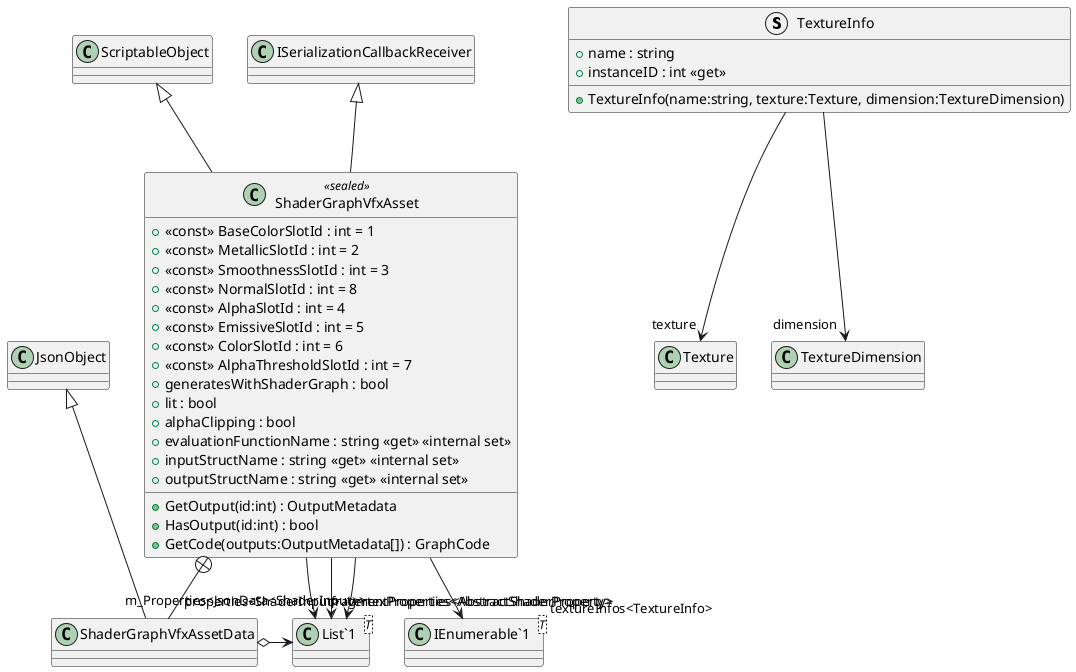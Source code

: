 @startuml
struct TextureInfo {
    + TextureInfo(name:string, texture:Texture, dimension:TextureDimension)
    + name : string
    + instanceID : int <<get>>
}
class ShaderGraphVfxAsset <<sealed>> {
    + <<const>> BaseColorSlotId : int = 1
    + <<const>> MetallicSlotId : int = 2
    + <<const>> SmoothnessSlotId : int = 3
    + <<const>> NormalSlotId : int = 8
    + <<const>> AlphaSlotId : int = 4
    + <<const>> EmissiveSlotId : int = 5
    + <<const>> ColorSlotId : int = 6
    + <<const>> AlphaThresholdSlotId : int = 7
    + generatesWithShaderGraph : bool
    + lit : bool
    + alphaClipping : bool
    + GetOutput(id:int) : OutputMetadata
    + HasOutput(id:int) : bool
    + evaluationFunctionName : string <<get>> <<internal set>>
    + inputStructName : string <<get>> <<internal set>>
    + outputStructName : string <<get>> <<internal set>>
    + GetCode(outputs:OutputMetadata[]) : GraphCode
}
class ShaderGraphVfxAssetData {
}
class "IEnumerable`1"<T> {
}
class "List`1"<T> {
}
TextureInfo --> "texture" Texture
TextureInfo --> "dimension" TextureDimension
ScriptableObject <|-- ShaderGraphVfxAsset
ISerializationCallbackReceiver <|-- ShaderGraphVfxAsset
ShaderGraphVfxAsset --> "textureInfos<TextureInfo>" "IEnumerable`1"
ShaderGraphVfxAsset --> "properties<ShaderInput>" "List`1"
ShaderGraphVfxAsset --> "fragmentProperties<AbstractShaderProperty>" "List`1"
ShaderGraphVfxAsset --> "vertexProperties<AbstractShaderProperty>" "List`1"
ShaderGraphVfxAsset +-- ShaderGraphVfxAssetData
JsonObject <|-- ShaderGraphVfxAssetData
ShaderGraphVfxAssetData o-> "m_Properties<JsonData<ShaderInput>>" "List`1"
@enduml
